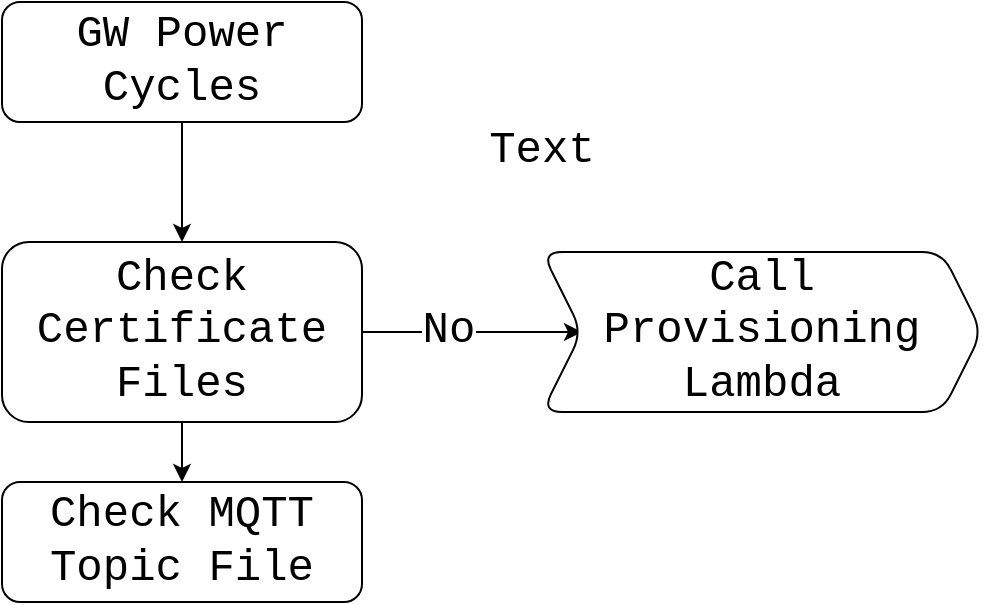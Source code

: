 <mxfile version="20.8.23" type="github">
  <diagram id="C5RBs43oDa-KdzZeNtuy" name="Page-1">
    <mxGraphModel dx="1027" dy="971" grid="1" gridSize="10" guides="1" tooltips="1" connect="1" arrows="1" fold="1" page="1" pageScale="1" pageWidth="827" pageHeight="1169" math="0" shadow="0">
      <root>
        <mxCell id="WIyWlLk6GJQsqaUBKTNV-0" />
        <mxCell id="WIyWlLk6GJQsqaUBKTNV-1" parent="WIyWlLk6GJQsqaUBKTNV-0" />
        <mxCell id="8xSV0cxXtDlxZ1bWn0oY-10" style="edgeStyle=orthogonalEdgeStyle;rounded=0;orthogonalLoop=1;jettySize=auto;html=1;fontFamily=Courier New;fontSize=22;" edge="1" parent="WIyWlLk6GJQsqaUBKTNV-1" source="8xSV0cxXtDlxZ1bWn0oY-0" target="8xSV0cxXtDlxZ1bWn0oY-9">
          <mxGeometry relative="1" as="geometry" />
        </mxCell>
        <mxCell id="8xSV0cxXtDlxZ1bWn0oY-0" value="&lt;font style=&quot;font-size: 22px;&quot; face=&quot;Courier New&quot;&gt;GW Power Cycles&lt;/font&gt;" style="rounded=1;whiteSpace=wrap;html=1;labelBorderColor=none;" vertex="1" parent="WIyWlLk6GJQsqaUBKTNV-1">
          <mxGeometry x="40" y="40" width="180" height="60" as="geometry" />
        </mxCell>
        <mxCell id="8xSV0cxXtDlxZ1bWn0oY-14" value="" style="edgeStyle=orthogonalEdgeStyle;rounded=0;orthogonalLoop=1;jettySize=auto;html=1;fontFamily=Courier New;fontSize=22;" edge="1" parent="WIyWlLk6GJQsqaUBKTNV-1" source="8xSV0cxXtDlxZ1bWn0oY-9" target="8xSV0cxXtDlxZ1bWn0oY-13">
          <mxGeometry relative="1" as="geometry" />
        </mxCell>
        <mxCell id="8xSV0cxXtDlxZ1bWn0oY-18" value="No" style="edgeLabel;html=1;align=center;verticalAlign=middle;resizable=0;points=[];fontSize=22;fontFamily=Courier New;" vertex="1" connectable="0" parent="8xSV0cxXtDlxZ1bWn0oY-14">
          <mxGeometry x="-0.221" relative="1" as="geometry">
            <mxPoint as="offset" />
          </mxGeometry>
        </mxCell>
        <mxCell id="8xSV0cxXtDlxZ1bWn0oY-20" style="edgeStyle=orthogonalEdgeStyle;rounded=0;orthogonalLoop=1;jettySize=auto;html=1;fontFamily=Courier New;fontSize=22;" edge="1" parent="WIyWlLk6GJQsqaUBKTNV-1" source="8xSV0cxXtDlxZ1bWn0oY-9" target="8xSV0cxXtDlxZ1bWn0oY-19">
          <mxGeometry relative="1" as="geometry" />
        </mxCell>
        <mxCell id="8xSV0cxXtDlxZ1bWn0oY-9" value="Check&lt;br&gt;Certificate Files" style="rounded=1;whiteSpace=wrap;html=1;labelBorderColor=none;fontFamily=Courier New;fontSize=22;" vertex="1" parent="WIyWlLk6GJQsqaUBKTNV-1">
          <mxGeometry x="40" y="160" width="180" height="90" as="geometry" />
        </mxCell>
        <mxCell id="8xSV0cxXtDlxZ1bWn0oY-13" value="Call Provisioning Lambda" style="shape=step;perimeter=stepPerimeter;whiteSpace=wrap;html=1;fixedSize=1;fontSize=22;fontFamily=Courier New;rounded=1;labelBorderColor=none;" vertex="1" parent="WIyWlLk6GJQsqaUBKTNV-1">
          <mxGeometry x="310" y="165" width="220" height="80" as="geometry" />
        </mxCell>
        <mxCell id="8xSV0cxXtDlxZ1bWn0oY-15" value="Text" style="text;html=1;strokeColor=none;fillColor=none;align=center;verticalAlign=middle;whiteSpace=wrap;rounded=0;fontSize=22;fontFamily=Courier New;" vertex="1" parent="WIyWlLk6GJQsqaUBKTNV-1">
          <mxGeometry x="280" y="100" width="60" height="30" as="geometry" />
        </mxCell>
        <mxCell id="8xSV0cxXtDlxZ1bWn0oY-19" value="Check MQTT Topic File" style="rounded=1;whiteSpace=wrap;html=1;labelBorderColor=none;fontFamily=Courier New;fontSize=22;" vertex="1" parent="WIyWlLk6GJQsqaUBKTNV-1">
          <mxGeometry x="40" y="280" width="180" height="60" as="geometry" />
        </mxCell>
      </root>
    </mxGraphModel>
  </diagram>
</mxfile>
